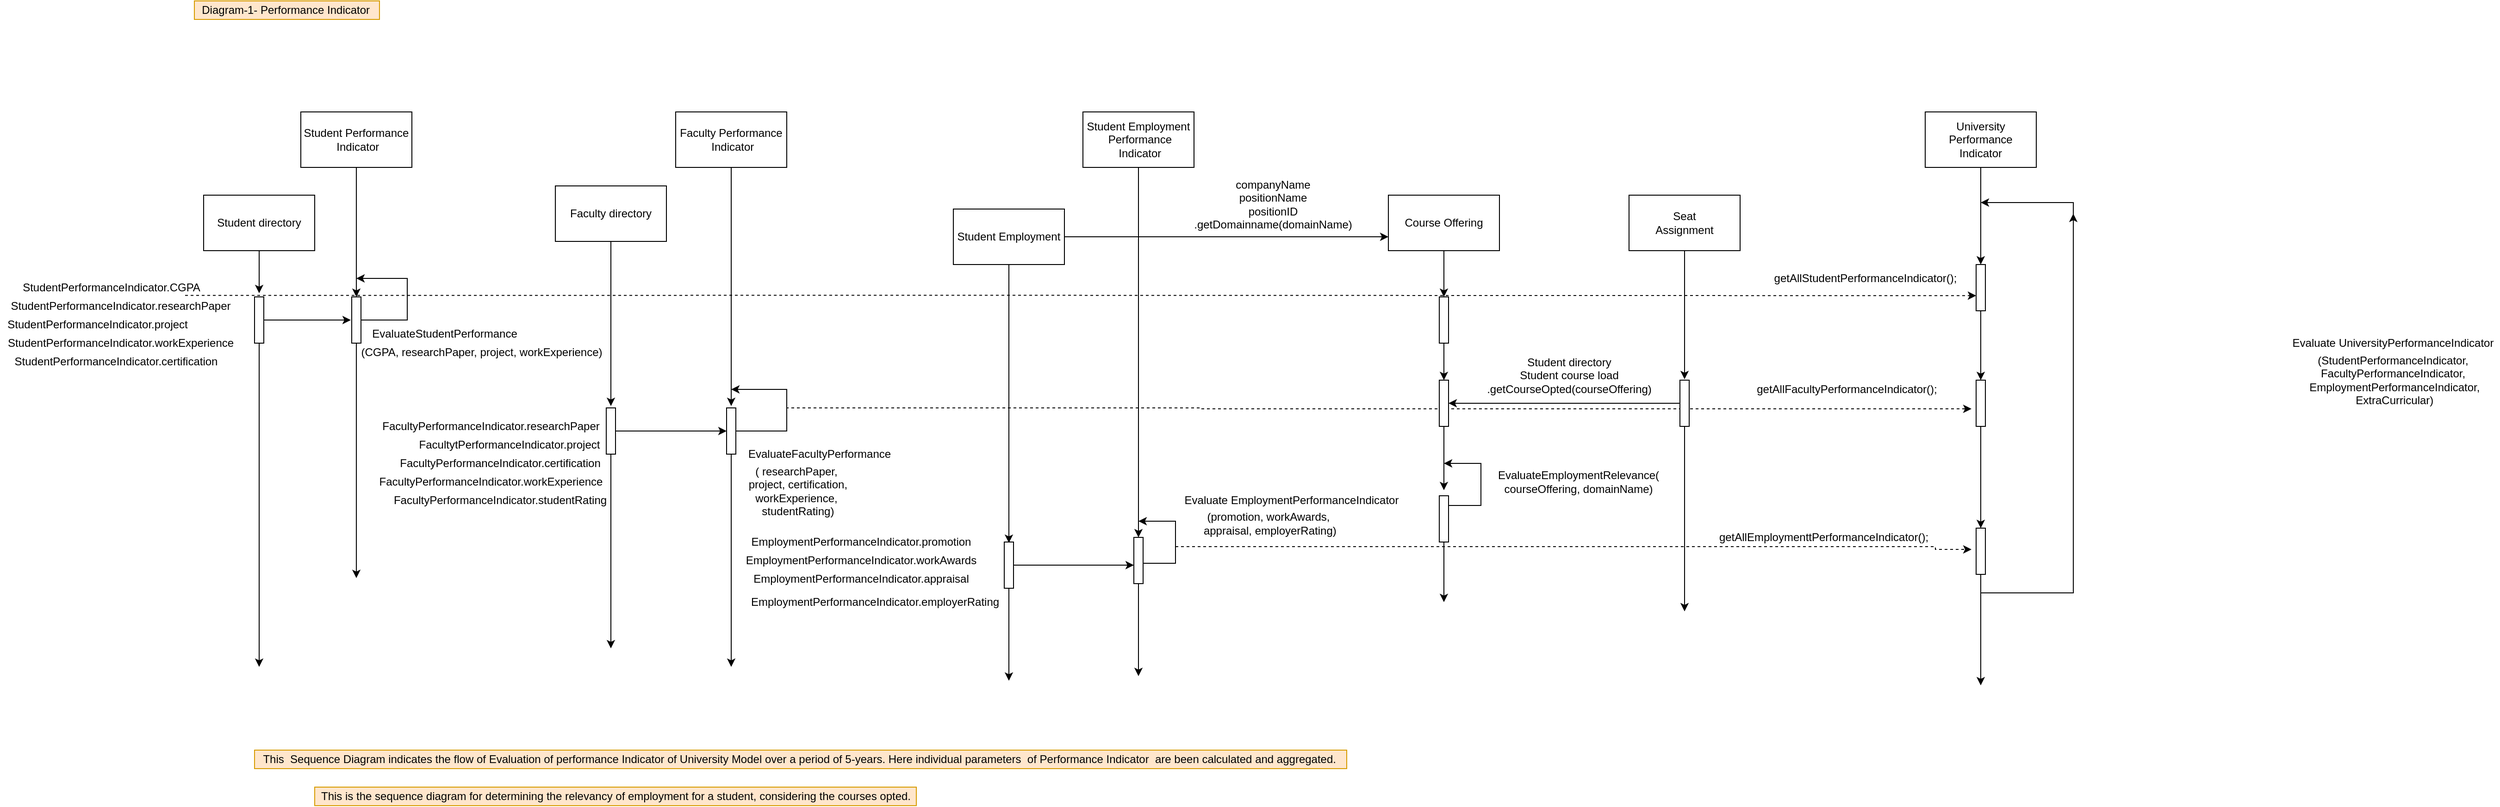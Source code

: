 <mxfile version="15.4.0" type="device"><diagram id="kgpKYQtTHZ0yAKxKKP6v" name="Page-1"><mxGraphModel dx="2560" dy="1042" grid="1" gridSize="10" guides="1" tooltips="1" connect="1" arrows="1" fold="1" page="1" pageScale="1" pageWidth="850" pageHeight="1100" math="0" shadow="0"><root><mxCell id="0"/><mxCell id="1" parent="0"/><mxCell id="_kf4GfsiD5S9nrsmSw6i-36" style="edgeStyle=orthogonalEdgeStyle;rounded=0;orthogonalLoop=1;jettySize=auto;html=1;startArrow=none;" parent="1" source="_kf4GfsiD5S9nrsmSw6i-37" edge="1"><mxGeometry relative="1" as="geometry"><mxPoint x="175" y="1064" as="targetPoint"/></mxGeometry></mxCell><mxCell id="_kf4GfsiD5S9nrsmSw6i-80" style="edgeStyle=orthogonalEdgeStyle;rounded=0;orthogonalLoop=1;jettySize=auto;html=1;" parent="1" source="_kf4GfsiD5S9nrsmSw6i-35" edge="1"><mxGeometry relative="1" as="geometry"><mxPoint x="175" y="760" as="targetPoint"/></mxGeometry></mxCell><mxCell id="_kf4GfsiD5S9nrsmSw6i-35" value="Student Performance&lt;br style=&quot;padding: 0px ; margin: 0px&quot;&gt;&amp;nbsp;Indicator" style="rounded=0;whiteSpace=wrap;html=1;" parent="1" vertex="1"><mxGeometry x="115" y="560" width="120" height="60" as="geometry"/></mxCell><mxCell id="_kf4GfsiD5S9nrsmSw6i-69" style="edgeStyle=orthogonalEdgeStyle;rounded=0;orthogonalLoop=1;jettySize=auto;html=1;" parent="1" source="_kf4GfsiD5S9nrsmSw6i-37" edge="1"><mxGeometry relative="1" as="geometry"><mxPoint x="175" y="740" as="targetPoint"/><Array as="points"><mxPoint x="230" y="785"/><mxPoint x="230" y="740"/></Array></mxGeometry></mxCell><mxCell id="_kf4GfsiD5S9nrsmSw6i-37" value="" style="points=[];perimeter=orthogonalPerimeter;rounded=0;shadow=0;strokeWidth=1;" parent="1" vertex="1"><mxGeometry x="170" y="760" width="10" height="50" as="geometry"/></mxCell><mxCell id="_kf4GfsiD5S9nrsmSw6i-82" style="edgeStyle=orthogonalEdgeStyle;rounded=0;orthogonalLoop=1;jettySize=auto;html=1;entryX=0.5;entryY=-0.04;entryDx=0;entryDy=0;entryPerimeter=0;" parent="1" source="_kf4GfsiD5S9nrsmSw6i-39" target="_kf4GfsiD5S9nrsmSw6i-40" edge="1"><mxGeometry relative="1" as="geometry"><mxPoint x="580" y="670" as="targetPoint"/></mxGeometry></mxCell><mxCell id="_kf4GfsiD5S9nrsmSw6i-39" value="Faculty Performance&lt;br style=&quot;padding: 0px ; margin: 0px&quot;&gt;&amp;nbsp;Indicator" style="rounded=0;whiteSpace=wrap;html=1;" parent="1" vertex="1"><mxGeometry x="520" y="560" width="120" height="60" as="geometry"/></mxCell><mxCell id="_kf4GfsiD5S9nrsmSw6i-143" style="edgeStyle=orthogonalEdgeStyle;rounded=0;orthogonalLoop=1;jettySize=auto;html=1;" parent="1" source="_kf4GfsiD5S9nrsmSw6i-40" edge="1"><mxGeometry relative="1" as="geometry"><mxPoint x="580" y="1160" as="targetPoint"/></mxGeometry></mxCell><mxCell id="_kf4GfsiD5S9nrsmSw6i-40" value="" style="points=[];perimeter=orthogonalPerimeter;rounded=0;shadow=0;strokeWidth=1;" parent="1" vertex="1"><mxGeometry x="575" y="880" width="10" height="50" as="geometry"/></mxCell><mxCell id="_kf4GfsiD5S9nrsmSw6i-106" style="edgeStyle=orthogonalEdgeStyle;rounded=0;orthogonalLoop=1;jettySize=auto;html=1;" parent="1" source="_kf4GfsiD5S9nrsmSw6i-43" target="_kf4GfsiD5S9nrsmSw6i-45" edge="1"><mxGeometry relative="1" as="geometry"/></mxCell><mxCell id="_kf4GfsiD5S9nrsmSw6i-43" value="Student Employment&lt;br style=&quot;padding: 0px ; margin: 0px&quot;&gt;&amp;nbsp;Performance&lt;br style=&quot;padding: 0px ; margin: 0px&quot;&gt;&amp;nbsp;Indicator" style="rounded=0;whiteSpace=wrap;html=1;" parent="1" vertex="1"><mxGeometry x="960" y="560" width="120" height="60" as="geometry"/></mxCell><mxCell id="_kf4GfsiD5S9nrsmSw6i-44" style="edgeStyle=orthogonalEdgeStyle;rounded=0;orthogonalLoop=1;jettySize=auto;html=1;" parent="1" source="_kf4GfsiD5S9nrsmSw6i-45" edge="1"><mxGeometry relative="1" as="geometry"><mxPoint x="1020" y="1170" as="targetPoint"/><Array as="points"><mxPoint x="1020" y="1060"/></Array></mxGeometry></mxCell><mxCell id="_kf4GfsiD5S9nrsmSw6i-45" value="" style="points=[];perimeter=orthogonalPerimeter;rounded=0;shadow=0;strokeWidth=1;" parent="1" vertex="1"><mxGeometry x="1015" y="1020" width="10" height="50" as="geometry"/></mxCell><mxCell id="_kf4GfsiD5S9nrsmSw6i-117" style="edgeStyle=orthogonalEdgeStyle;rounded=0;orthogonalLoop=1;jettySize=auto;html=1;entryX=0.5;entryY=0;entryDx=0;entryDy=0;entryPerimeter=0;" parent="1" source="_kf4GfsiD5S9nrsmSw6i-47" target="_kf4GfsiD5S9nrsmSw6i-49" edge="1"><mxGeometry relative="1" as="geometry"/></mxCell><mxCell id="_kf4GfsiD5S9nrsmSw6i-47" value="University Performance&lt;br style=&quot;padding: 0px ; margin: 0px&quot;&gt;Indicator" style="rounded=0;whiteSpace=wrap;html=1;" parent="1" vertex="1"><mxGeometry x="1870" y="560" width="120" height="60" as="geometry"/></mxCell><mxCell id="_kf4GfsiD5S9nrsmSw6i-48" style="edgeStyle=orthogonalEdgeStyle;rounded=0;orthogonalLoop=1;jettySize=auto;html=1;startArrow=none;" parent="1" edge="1"><mxGeometry relative="1" as="geometry"><mxPoint x="1930" y="1180" as="targetPoint"/><mxPoint x="1930" y="1060" as="sourcePoint"/></mxGeometry></mxCell><mxCell id="_lpNC8TZ1bn-BbcGZJ3--2" value="" style="edgeStyle=orthogonalEdgeStyle;rounded=0;orthogonalLoop=1;jettySize=auto;html=1;" edge="1" parent="1" source="_kf4GfsiD5S9nrsmSw6i-49" target="_lpNC8TZ1bn-BbcGZJ3--1"><mxGeometry relative="1" as="geometry"/></mxCell><mxCell id="_kf4GfsiD5S9nrsmSw6i-49" value="" style="points=[];perimeter=orthogonalPerimeter;rounded=0;shadow=0;strokeWidth=1;" parent="1" vertex="1"><mxGeometry x="1925" y="725" width="10" height="50" as="geometry"/></mxCell><mxCell id="_kf4GfsiD5S9nrsmSw6i-79" style="edgeStyle=orthogonalEdgeStyle;rounded=0;orthogonalLoop=1;jettySize=auto;html=1;entryX=0.5;entryY=-0.08;entryDx=0;entryDy=0;entryPerimeter=0;" parent="1" source="_kf4GfsiD5S9nrsmSw6i-51" target="_kf4GfsiD5S9nrsmSw6i-53" edge="1"><mxGeometry relative="1" as="geometry"/></mxCell><mxCell id="_kf4GfsiD5S9nrsmSw6i-51" value="Student directory" style="rounded=0;whiteSpace=wrap;html=1;" parent="1" vertex="1"><mxGeometry x="10" y="650" width="120" height="60" as="geometry"/></mxCell><mxCell id="_kf4GfsiD5S9nrsmSw6i-52" style="edgeStyle=orthogonalEdgeStyle;rounded=0;orthogonalLoop=1;jettySize=auto;html=1;" parent="1" source="_kf4GfsiD5S9nrsmSw6i-53" edge="1"><mxGeometry relative="1" as="geometry"><mxPoint x="70" y="1160" as="targetPoint"/></mxGeometry></mxCell><mxCell id="_kf4GfsiD5S9nrsmSw6i-68" style="edgeStyle=orthogonalEdgeStyle;rounded=0;orthogonalLoop=1;jettySize=auto;html=1;entryX=-0.1;entryY=0.5;entryDx=0;entryDy=0;entryPerimeter=0;" parent="1" source="_kf4GfsiD5S9nrsmSw6i-53" target="_kf4GfsiD5S9nrsmSw6i-37" edge="1"><mxGeometry relative="1" as="geometry"/></mxCell><mxCell id="_kf4GfsiD5S9nrsmSw6i-53" value="" style="points=[];perimeter=orthogonalPerimeter;rounded=0;shadow=0;strokeWidth=1;" parent="1" vertex="1"><mxGeometry x="65" y="760" width="10" height="50" as="geometry"/></mxCell><mxCell id="_kf4GfsiD5S9nrsmSw6i-54" value="" style="edgeStyle=orthogonalEdgeStyle;rounded=0;orthogonalLoop=1;jettySize=auto;html=1;endArrow=none;" parent="1" source="_kf4GfsiD5S9nrsmSw6i-51" edge="1"><mxGeometry relative="1" as="geometry"><mxPoint x="70" y="730" as="targetPoint"/><mxPoint x="70" y="710" as="sourcePoint"/></mxGeometry></mxCell><mxCell id="_kf4GfsiD5S9nrsmSw6i-81" style="edgeStyle=orthogonalEdgeStyle;rounded=0;orthogonalLoop=1;jettySize=auto;html=1;entryX=0.5;entryY=-0.04;entryDx=0;entryDy=0;entryPerimeter=0;" parent="1" source="_kf4GfsiD5S9nrsmSw6i-55" target="_kf4GfsiD5S9nrsmSw6i-57" edge="1"><mxGeometry relative="1" as="geometry"><mxPoint x="450" y="750" as="targetPoint"/></mxGeometry></mxCell><mxCell id="_kf4GfsiD5S9nrsmSw6i-55" value="Faculty directory" style="rounded=0;whiteSpace=wrap;html=1;" parent="1" vertex="1"><mxGeometry x="390" y="640" width="120" height="60" as="geometry"/></mxCell><mxCell id="_kf4GfsiD5S9nrsmSw6i-56" style="edgeStyle=orthogonalEdgeStyle;rounded=0;orthogonalLoop=1;jettySize=auto;html=1;startArrow=none;" parent="1" source="_kf4GfsiD5S9nrsmSw6i-57" edge="1"><mxGeometry relative="1" as="geometry"><mxPoint x="450" y="1140" as="targetPoint"/><mxPoint x="450" y="790" as="sourcePoint"/></mxGeometry></mxCell><mxCell id="_kf4GfsiD5S9nrsmSw6i-104" style="edgeStyle=orthogonalEdgeStyle;rounded=0;orthogonalLoop=1;jettySize=auto;html=1;entryX=0.5;entryY=0.02;entryDx=0;entryDy=0;entryPerimeter=0;" parent="1" source="_kf4GfsiD5S9nrsmSw6i-59" target="_kf4GfsiD5S9nrsmSw6i-61" edge="1"><mxGeometry relative="1" as="geometry"/></mxCell><mxCell id="_lpNC8TZ1bn-BbcGZJ3--11" style="edgeStyle=orthogonalEdgeStyle;rounded=0;orthogonalLoop=1;jettySize=auto;html=1;entryX=0;entryY=0.75;entryDx=0;entryDy=0;" edge="1" parent="1" source="_kf4GfsiD5S9nrsmSw6i-59" target="_kf4GfsiD5S9nrsmSw6i-148"><mxGeometry relative="1" as="geometry"/></mxCell><mxCell id="_kf4GfsiD5S9nrsmSw6i-59" value="Student Employment&lt;br style=&quot;padding: 0px ; margin: 0px&quot;&gt;" style="rounded=0;whiteSpace=wrap;html=1;" parent="1" vertex="1"><mxGeometry x="820" y="665" width="120" height="60" as="geometry"/></mxCell><mxCell id="_kf4GfsiD5S9nrsmSw6i-60" style="edgeStyle=orthogonalEdgeStyle;rounded=0;orthogonalLoop=1;jettySize=auto;html=1;" parent="1" source="_kf4GfsiD5S9nrsmSw6i-61" edge="1"><mxGeometry relative="1" as="geometry"><mxPoint x="880" y="1175" as="targetPoint"/></mxGeometry></mxCell><mxCell id="_kf4GfsiD5S9nrsmSw6i-111" style="edgeStyle=orthogonalEdgeStyle;rounded=0;orthogonalLoop=1;jettySize=auto;html=1;entryX=0;entryY=0.6;entryDx=0;entryDy=0;entryPerimeter=0;" parent="1" source="_kf4GfsiD5S9nrsmSw6i-61" target="_kf4GfsiD5S9nrsmSw6i-45" edge="1"><mxGeometry relative="1" as="geometry"/></mxCell><mxCell id="_kf4GfsiD5S9nrsmSw6i-61" value="" style="points=[];perimeter=orthogonalPerimeter;rounded=0;shadow=0;strokeWidth=1;" parent="1" vertex="1"><mxGeometry x="875" y="1025" width="10" height="50" as="geometry"/></mxCell><mxCell id="_kf4GfsiD5S9nrsmSw6i-64" value="StudentPerformanceIndicator.CGPA" style="text;html=1;align=center;verticalAlign=middle;resizable=0;points=[];autosize=1;strokeColor=none;fillColor=none;" parent="1" vertex="1"><mxGeometry x="-195" y="740" width="210" height="20" as="geometry"/></mxCell><mxCell id="_kf4GfsiD5S9nrsmSw6i-65" value="StudentPerformanceIndicator.researchPaper" style="text;html=1;align=center;verticalAlign=middle;resizable=0;points=[];autosize=1;strokeColor=none;fillColor=none;" parent="1" vertex="1"><mxGeometry x="-205" y="760" width="250" height="20" as="geometry"/></mxCell><mxCell id="_kf4GfsiD5S9nrsmSw6i-66" value="StudentPerformanceIndicator.project" style="text;html=1;align=center;verticalAlign=middle;resizable=0;points=[];autosize=1;strokeColor=none;fillColor=none;" parent="1" vertex="1"><mxGeometry x="-210" y="780" width="210" height="20" as="geometry"/></mxCell><mxCell id="_kf4GfsiD5S9nrsmSw6i-67" value="StudentPerformanceIndicator.workExperience" style="text;html=1;align=center;verticalAlign=middle;resizable=0;points=[];autosize=1;strokeColor=none;fillColor=none;" parent="1" vertex="1"><mxGeometry x="-210" y="800" width="260" height="20" as="geometry"/></mxCell><mxCell id="_kf4GfsiD5S9nrsmSw6i-70" value="EvaluateStudentPerformance" style="text;html=1;align=center;verticalAlign=middle;resizable=0;points=[];autosize=1;strokeColor=none;fillColor=none;" parent="1" vertex="1"><mxGeometry x="185" y="790" width="170" height="20" as="geometry"/></mxCell><mxCell id="_kf4GfsiD5S9nrsmSw6i-78" value="(CGPA, researchPaper, project, workExperience)" style="text;html=1;align=center;verticalAlign=middle;resizable=0;points=[];autosize=1;strokeColor=none;fillColor=none;" parent="1" vertex="1"><mxGeometry x="170" y="810" width="280" height="20" as="geometry"/></mxCell><mxCell id="_kf4GfsiD5S9nrsmSw6i-94" style="edgeStyle=orthogonalEdgeStyle;rounded=0;orthogonalLoop=1;jettySize=auto;html=1;entryX=0;entryY=0.5;entryDx=0;entryDy=0;entryPerimeter=0;" parent="1" source="_kf4GfsiD5S9nrsmSw6i-57" target="_kf4GfsiD5S9nrsmSw6i-40" edge="1"><mxGeometry relative="1" as="geometry"/></mxCell><mxCell id="_kf4GfsiD5S9nrsmSw6i-57" value="" style="points=[];perimeter=orthogonalPerimeter;rounded=0;shadow=0;strokeWidth=1;" parent="1" vertex="1"><mxGeometry x="445" y="880" width="10" height="50" as="geometry"/></mxCell><mxCell id="_kf4GfsiD5S9nrsmSw6i-87" value="FacultyPerformanceIndicator.researchPaper" style="text;html=1;align=center;verticalAlign=middle;resizable=0;points=[];autosize=1;strokeColor=none;fillColor=none;" parent="1" vertex="1"><mxGeometry x="195" y="890" width="250" height="20" as="geometry"/></mxCell><mxCell id="_kf4GfsiD5S9nrsmSw6i-88" value="FacultytPerformanceIndicator.project" style="text;html=1;align=center;verticalAlign=middle;resizable=0;points=[];autosize=1;strokeColor=none;fillColor=none;" parent="1" vertex="1"><mxGeometry x="235" y="910" width="210" height="20" as="geometry"/></mxCell><mxCell id="_kf4GfsiD5S9nrsmSw6i-89" value="StudentPerformanceIndicator.certification" style="text;html=1;align=center;verticalAlign=middle;resizable=0;points=[];autosize=1;strokeColor=none;fillColor=none;" parent="1" vertex="1"><mxGeometry x="-200" y="820" width="230" height="20" as="geometry"/></mxCell><mxCell id="_kf4GfsiD5S9nrsmSw6i-90" value="FacultyPerformanceIndicator.workExperience" style="text;html=1;align=center;verticalAlign=middle;resizable=0;points=[];autosize=1;strokeColor=none;fillColor=none;" parent="1" vertex="1"><mxGeometry x="190" y="950" width="260" height="20" as="geometry"/></mxCell><mxCell id="_kf4GfsiD5S9nrsmSw6i-91" value="FacultyPerformanceIndicator.certification" style="text;html=1;align=center;verticalAlign=middle;resizable=0;points=[];autosize=1;strokeColor=none;fillColor=none;" parent="1" vertex="1"><mxGeometry x="215" y="930" width="230" height="20" as="geometry"/></mxCell><mxCell id="_kf4GfsiD5S9nrsmSw6i-92" value="FacultyPerformanceIndicator.studentRating" style="text;html=1;align=center;verticalAlign=middle;resizable=0;points=[];autosize=1;strokeColor=none;fillColor=none;" parent="1" vertex="1"><mxGeometry x="205" y="970" width="250" height="20" as="geometry"/></mxCell><mxCell id="_kf4GfsiD5S9nrsmSw6i-96" style="edgeStyle=orthogonalEdgeStyle;rounded=0;orthogonalLoop=1;jettySize=auto;html=1;exitX=1;exitY=0.42;exitDx=0;exitDy=0;exitPerimeter=0;" parent="1" source="_kf4GfsiD5S9nrsmSw6i-40" edge="1"><mxGeometry relative="1" as="geometry"><mxPoint x="580" y="860" as="targetPoint"/><mxPoint x="590" y="905" as="sourcePoint"/><Array as="points"><mxPoint x="585" y="905"/><mxPoint x="640" y="905"/><mxPoint x="640" y="860"/></Array></mxGeometry></mxCell><mxCell id="_kf4GfsiD5S9nrsmSw6i-97" value="EvaluateFacultyPerformance" style="text;html=1;align=center;verticalAlign=middle;resizable=0;points=[];autosize=1;strokeColor=none;fillColor=none;" parent="1" vertex="1"><mxGeometry x="590" y="920" width="170" height="20" as="geometry"/></mxCell><mxCell id="_kf4GfsiD5S9nrsmSw6i-98" value="( researchPaper,&lt;br&gt;&amp;nbsp;project, certification, &lt;br&gt;workExperience,&lt;br&gt;&amp;nbsp;studentRating)" style="text;html=1;align=center;verticalAlign=middle;resizable=0;points=[];autosize=1;strokeColor=none;fillColor=none;" parent="1" vertex="1"><mxGeometry x="585" y="940" width="130" height="60" as="geometry"/></mxCell><mxCell id="_kf4GfsiD5S9nrsmSw6i-107" value="EmploymentPerformanceIndicator.promotion" style="text;html=1;align=center;verticalAlign=middle;resizable=0;points=[];autosize=1;strokeColor=none;fillColor=none;" parent="1" vertex="1"><mxGeometry x="595" y="1015" width="250" height="20" as="geometry"/></mxCell><mxCell id="_kf4GfsiD5S9nrsmSw6i-108" value="EmploymentPerformanceIndicator.workAwards" style="text;html=1;align=center;verticalAlign=middle;resizable=0;points=[];autosize=1;strokeColor=none;fillColor=none;" parent="1" vertex="1"><mxGeometry x="590" y="1035" width="260" height="20" as="geometry"/></mxCell><mxCell id="_kf4GfsiD5S9nrsmSw6i-109" value="EmploymentPerformanceIndicator.appraisal" style="text;html=1;align=center;verticalAlign=middle;resizable=0;points=[];autosize=1;strokeColor=none;fillColor=none;" parent="1" vertex="1"><mxGeometry x="595" y="1055" width="250" height="20" as="geometry"/></mxCell><mxCell id="_kf4GfsiD5S9nrsmSw6i-110" value="EmploymentPerformanceIndicator.employerRating" style="text;html=1;align=center;verticalAlign=middle;resizable=0;points=[];autosize=1;strokeColor=none;fillColor=none;" parent="1" vertex="1"><mxGeometry x="595" y="1080" width="280" height="20" as="geometry"/></mxCell><mxCell id="_kf4GfsiD5S9nrsmSw6i-112" style="edgeStyle=orthogonalEdgeStyle;rounded=0;orthogonalLoop=1;jettySize=auto;html=1;" parent="1" edge="1"><mxGeometry relative="1" as="geometry"><mxPoint x="1930" y="658" as="targetPoint"/><mxPoint x="2030" y="703" as="sourcePoint"/><Array as="points"><mxPoint x="2030" y="658"/></Array></mxGeometry></mxCell><mxCell id="_kf4GfsiD5S9nrsmSw6i-113" value="Evaluate EmploymentPerformanceIndicator" style="text;html=1;align=center;verticalAlign=middle;resizable=0;points=[];autosize=1;strokeColor=none;fillColor=none;" parent="1" vertex="1"><mxGeometry x="1060" y="970" width="250" height="20" as="geometry"/></mxCell><mxCell id="_kf4GfsiD5S9nrsmSw6i-114" value="(promotion, workAwards,&lt;br&gt;&amp;nbsp;appraisal, employerRating)" style="text;html=1;align=center;verticalAlign=middle;resizable=0;points=[];autosize=1;strokeColor=none;fillColor=none;" parent="1" vertex="1"><mxGeometry x="1080" y="990" width="160" height="30" as="geometry"/></mxCell><mxCell id="_kf4GfsiD5S9nrsmSw6i-126" style="edgeStyle=orthogonalEdgeStyle;rounded=0;orthogonalLoop=1;jettySize=auto;html=1;" parent="1" edge="1"><mxGeometry relative="1" as="geometry"><mxPoint x="2030" y="670" as="targetPoint"/><Array as="points"><mxPoint x="1930" y="1080"/><mxPoint x="2030" y="1080"/></Array><mxPoint x="1930" y="1060" as="sourcePoint"/></mxGeometry></mxCell><mxCell id="_kf4GfsiD5S9nrsmSw6i-120" value="" style="points=[];perimeter=orthogonalPerimeter;rounded=0;shadow=0;strokeWidth=1;" parent="1" vertex="1"><mxGeometry x="1925" y="1010" width="10" height="50" as="geometry"/></mxCell><mxCell id="_kf4GfsiD5S9nrsmSw6i-127" value="Evaluate UniversityPerformanceIndicator" style="text;html=1;align=center;verticalAlign=middle;resizable=0;points=[];autosize=1;strokeColor=none;fillColor=none;" parent="1" vertex="1"><mxGeometry x="2260" y="800" width="230" height="20" as="geometry"/></mxCell><mxCell id="_kf4GfsiD5S9nrsmSw6i-128" value="(StudentPerformanceIndicator, &lt;br&gt;FacultyPerformanceIndicator,&lt;br&gt;&amp;nbsp;EmploymentPerformanceIndicator,&lt;br&gt;&amp;nbsp;ExtraCurricular)" style="text;html=1;align=center;verticalAlign=middle;resizable=0;points=[];autosize=1;strokeColor=none;fillColor=none;" parent="1" vertex="1"><mxGeometry x="2275" y="820" width="200" height="60" as="geometry"/></mxCell><mxCell id="_kf4GfsiD5S9nrsmSw6i-132" style="edgeStyle=orthogonalEdgeStyle;rounded=0;orthogonalLoop=1;jettySize=auto;html=1;dashed=1;" parent="1" edge="1"><mxGeometry relative="1" as="geometry"><mxPoint x="1925" y="758.66" as="targetPoint"/><mxPoint x="-10" y="758.33" as="sourcePoint"/><Array as="points"><mxPoint x="925" y="757.66"/><mxPoint x="1190" y="758.66"/></Array></mxGeometry></mxCell><mxCell id="_kf4GfsiD5S9nrsmSw6i-133" style="edgeStyle=orthogonalEdgeStyle;rounded=0;orthogonalLoop=1;jettySize=auto;html=1;dashed=1;" parent="1" edge="1"><mxGeometry relative="1" as="geometry"><mxPoint x="1920" y="881" as="targetPoint"/><mxPoint x="640" y="881" as="sourcePoint"/><Array as="points"><mxPoint x="1088" y="880"/><mxPoint x="1088" y="881"/></Array></mxGeometry></mxCell><mxCell id="_kf4GfsiD5S9nrsmSw6i-136" style="edgeStyle=orthogonalEdgeStyle;rounded=0;orthogonalLoop=1;jettySize=auto;html=1;exitX=1;exitY=0.42;exitDx=0;exitDy=0;exitPerimeter=0;" parent="1" edge="1"><mxGeometry relative="1" as="geometry"><mxPoint x="1020" y="1002.5" as="targetPoint"/><mxPoint x="1025" y="1043.5" as="sourcePoint"/><Array as="points"><mxPoint x="1025" y="1048"/><mxPoint x="1060" y="1048"/><mxPoint x="1060" y="1003"/></Array></mxGeometry></mxCell><mxCell id="_kf4GfsiD5S9nrsmSw6i-138" style="edgeStyle=orthogonalEdgeStyle;rounded=0;orthogonalLoop=1;jettySize=auto;html=1;dashed=1;" parent="1" edge="1"><mxGeometry relative="1" as="geometry"><mxPoint x="1920" y="1033" as="targetPoint"/><mxPoint x="1060" y="1030" as="sourcePoint"/><Array as="points"><mxPoint x="1881" y="1033.33"/></Array></mxGeometry></mxCell><mxCell id="_kf4GfsiD5S9nrsmSw6i-139" value="getAllStudentPerformanceIndicator();" style="text;html=1;align=center;verticalAlign=middle;resizable=0;points=[];autosize=1;strokeColor=none;fillColor=none;" parent="1" vertex="1"><mxGeometry x="1700" y="730" width="210" height="20" as="geometry"/></mxCell><mxCell id="_kf4GfsiD5S9nrsmSw6i-140" value="getAllFacultyPerformanceIndicator();" style="text;html=1;align=center;verticalAlign=middle;resizable=0;points=[];autosize=1;strokeColor=none;fillColor=none;" parent="1" vertex="1"><mxGeometry x="1680" y="850" width="210" height="20" as="geometry"/></mxCell><mxCell id="_kf4GfsiD5S9nrsmSw6i-141" value="getAllEmploymenttPerformanceIndicator();" style="text;html=1;align=center;verticalAlign=middle;resizable=0;points=[];autosize=1;strokeColor=none;fillColor=none;" parent="1" vertex="1"><mxGeometry x="1640" y="1010" width="240" height="20" as="geometry"/></mxCell><mxCell id="_kf4GfsiD5S9nrsmSw6i-142" value="This&amp;nbsp; Sequence Diagram indicates the flow of Evaluation of performance Indicator of University Model over a period of 5-years. Here individual parameters&amp;nbsp; of Performance Indicator&amp;nbsp; are been calculated and aggregated.&amp;nbsp;&lt;br&gt;" style="text;html=1;align=center;verticalAlign=middle;resizable=0;points=[];autosize=1;strokeColor=#d79b00;fillColor=#ffe6cc;" parent="1" vertex="1"><mxGeometry x="65" y="1250" width="1180" height="20" as="geometry"/></mxCell><mxCell id="_kf4GfsiD5S9nrsmSw6i-144" value="Diagram-1- Performance Indicator&amp;nbsp;" style="text;html=1;align=center;verticalAlign=middle;resizable=0;points=[];autosize=1;strokeColor=#d79b00;fillColor=#ffe6cc;" parent="1" vertex="1"><mxGeometry y="440" width="200" height="20" as="geometry"/></mxCell><mxCell id="_kf4GfsiD5S9nrsmSw6i-151" style="edgeStyle=orthogonalEdgeStyle;rounded=0;orthogonalLoop=1;jettySize=auto;html=1;" parent="1" source="_kf4GfsiD5S9nrsmSw6i-148" edge="1"><mxGeometry relative="1" as="geometry"><mxPoint x="1350" y="760" as="targetPoint"/></mxGeometry></mxCell><mxCell id="_kf4GfsiD5S9nrsmSw6i-148" value="Course Offering" style="rounded=0;whiteSpace=wrap;html=1;" parent="1" vertex="1"><mxGeometry x="1290" y="650" width="120" height="60" as="geometry"/></mxCell><mxCell id="_kf4GfsiD5S9nrsmSw6i-152" style="edgeStyle=orthogonalEdgeStyle;rounded=0;orthogonalLoop=1;jettySize=auto;html=1;entryX=0.5;entryY=-0.02;entryDx=0;entryDy=0;entryPerimeter=0;" parent="1" source="_kf4GfsiD5S9nrsmSw6i-149" target="_kf4GfsiD5S9nrsmSw6i-157" edge="1"><mxGeometry relative="1" as="geometry"><mxPoint x="1610" y="820" as="targetPoint"/></mxGeometry></mxCell><mxCell id="_kf4GfsiD5S9nrsmSw6i-149" value="Seat&lt;br&gt;Assignment" style="rounded=0;whiteSpace=wrap;html=1;" parent="1" vertex="1"><mxGeometry x="1550" y="650" width="120" height="60" as="geometry"/></mxCell><mxCell id="_kf4GfsiD5S9nrsmSw6i-159" style="edgeStyle=orthogonalEdgeStyle;rounded=0;orthogonalLoop=1;jettySize=auto;html=1;entryX=0.5;entryY=0;entryDx=0;entryDy=0;entryPerimeter=0;" parent="1" source="_kf4GfsiD5S9nrsmSw6i-155" target="_kf4GfsiD5S9nrsmSw6i-158" edge="1"><mxGeometry relative="1" as="geometry"/></mxCell><mxCell id="_kf4GfsiD5S9nrsmSw6i-155" value="" style="points=[];perimeter=orthogonalPerimeter;rounded=0;shadow=0;strokeWidth=1;" parent="1" vertex="1"><mxGeometry x="1345" y="760" width="10" height="50" as="geometry"/></mxCell><mxCell id="_kf4GfsiD5S9nrsmSw6i-161" style="edgeStyle=orthogonalEdgeStyle;rounded=0;orthogonalLoop=1;jettySize=auto;html=1;" parent="1" edge="1"><mxGeometry relative="1" as="geometry"><mxPoint x="1350" y="1090" as="targetPoint"/><mxPoint x="1350" y="1020" as="sourcePoint"/></mxGeometry></mxCell><mxCell id="_kf4GfsiD5S9nrsmSw6i-162" style="edgeStyle=orthogonalEdgeStyle;rounded=0;orthogonalLoop=1;jettySize=auto;html=1;" parent="1" source="_kf4GfsiD5S9nrsmSw6i-157" edge="1"><mxGeometry relative="1" as="geometry"><mxPoint x="1610" y="1100" as="targetPoint"/></mxGeometry></mxCell><mxCell id="_lpNC8TZ1bn-BbcGZJ3--13" style="edgeStyle=orthogonalEdgeStyle;rounded=0;orthogonalLoop=1;jettySize=auto;html=1;" edge="1" parent="1" source="_kf4GfsiD5S9nrsmSw6i-157" target="_kf4GfsiD5S9nrsmSw6i-158"><mxGeometry relative="1" as="geometry"><mxPoint x="1500" y="890.0" as="targetPoint"/></mxGeometry></mxCell><mxCell id="_kf4GfsiD5S9nrsmSw6i-157" value="" style="points=[];perimeter=orthogonalPerimeter;rounded=0;shadow=0;strokeWidth=1;" parent="1" vertex="1"><mxGeometry x="1605" y="850" width="10" height="50" as="geometry"/></mxCell><mxCell id="_kf4GfsiD5S9nrsmSw6i-160" style="edgeStyle=orthogonalEdgeStyle;rounded=0;orthogonalLoop=1;jettySize=auto;html=1;entryX=0.5;entryY=-0.02;entryDx=0;entryDy=0;entryPerimeter=0;" parent="1" source="_kf4GfsiD5S9nrsmSw6i-158" edge="1"><mxGeometry relative="1" as="geometry"><mxPoint x="1350" y="969.0" as="targetPoint"/></mxGeometry></mxCell><mxCell id="_kf4GfsiD5S9nrsmSw6i-158" value="" style="points=[];perimeter=orthogonalPerimeter;rounded=0;shadow=0;strokeWidth=1;" parent="1" vertex="1"><mxGeometry x="1345" y="850" width="10" height="50" as="geometry"/></mxCell><mxCell id="_kf4GfsiD5S9nrsmSw6i-167" value="companyName&lt;br&gt;positionName&lt;br&gt;positionID&lt;br&gt;.getDomainname(domainName)&lt;br&gt;" style="text;html=1;align=center;verticalAlign=middle;resizable=0;points=[];autosize=1;strokeColor=none;fillColor=none;" parent="1" vertex="1"><mxGeometry x="1070" y="630" width="190" height="60" as="geometry"/></mxCell><mxCell id="_kf4GfsiD5S9nrsmSw6i-172" value="Student directory&lt;br&gt;Student course load&lt;br&gt;.getCourseOpted(courseOffering)" style="text;html=1;align=center;verticalAlign=middle;resizable=0;points=[];autosize=1;strokeColor=none;fillColor=none;" parent="1" vertex="1"><mxGeometry x="1390" y="820" width="190" height="50" as="geometry"/></mxCell><mxCell id="_kf4GfsiD5S9nrsmSw6i-173" value="EvaluateEmploymentRelevance(&lt;br&gt;courseOffering, domainName)" style="text;html=1;align=center;verticalAlign=middle;resizable=0;points=[];autosize=1;strokeColor=none;fillColor=none;" parent="1" vertex="1"><mxGeometry x="1400" y="945" width="190" height="30" as="geometry"/></mxCell><mxCell id="_kf4GfsiD5S9nrsmSw6i-174" value="This is the sequence diagram for determining the relevancy of employment for a student, considering the courses opted." style="text;html=1;align=center;verticalAlign=middle;resizable=0;points=[];autosize=1;strokeColor=#d79b00;fillColor=#ffe6cc;" parent="1" vertex="1"><mxGeometry x="130" y="1290" width="650" height="20" as="geometry"/></mxCell><mxCell id="_lpNC8TZ1bn-BbcGZJ3--7" style="edgeStyle=orthogonalEdgeStyle;rounded=0;orthogonalLoop=1;jettySize=auto;html=1;" edge="1" parent="1" source="_lpNC8TZ1bn-BbcGZJ3--1" target="_kf4GfsiD5S9nrsmSw6i-120"><mxGeometry relative="1" as="geometry"/></mxCell><mxCell id="_lpNC8TZ1bn-BbcGZJ3--1" value="" style="points=[];perimeter=orthogonalPerimeter;rounded=0;shadow=0;strokeWidth=1;" vertex="1" parent="1"><mxGeometry x="1925" y="850" width="10" height="50" as="geometry"/></mxCell><mxCell id="_kf4GfsiD5S9nrsmSw6i-156" value="" style="points=[];perimeter=orthogonalPerimeter;rounded=0;shadow=0;strokeWidth=1;" parent="1" vertex="1"><mxGeometry x="1345" y="975" width="10" height="50" as="geometry"/></mxCell><mxCell id="_lpNC8TZ1bn-BbcGZJ3--10" style="edgeStyle=orthogonalEdgeStyle;rounded=0;orthogonalLoop=1;jettySize=auto;html=1;exitX=1;exitY=0.42;exitDx=0;exitDy=0;exitPerimeter=0;" edge="1" parent="1"><mxGeometry relative="1" as="geometry"><mxPoint x="1350" y="940.0" as="targetPoint"/><mxPoint x="1355" y="981" as="sourcePoint"/><Array as="points"><mxPoint x="1355" y="985.5"/><mxPoint x="1390" y="985.5"/><mxPoint x="1390" y="940.5"/></Array></mxGeometry></mxCell></root></mxGraphModel></diagram></mxfile>
